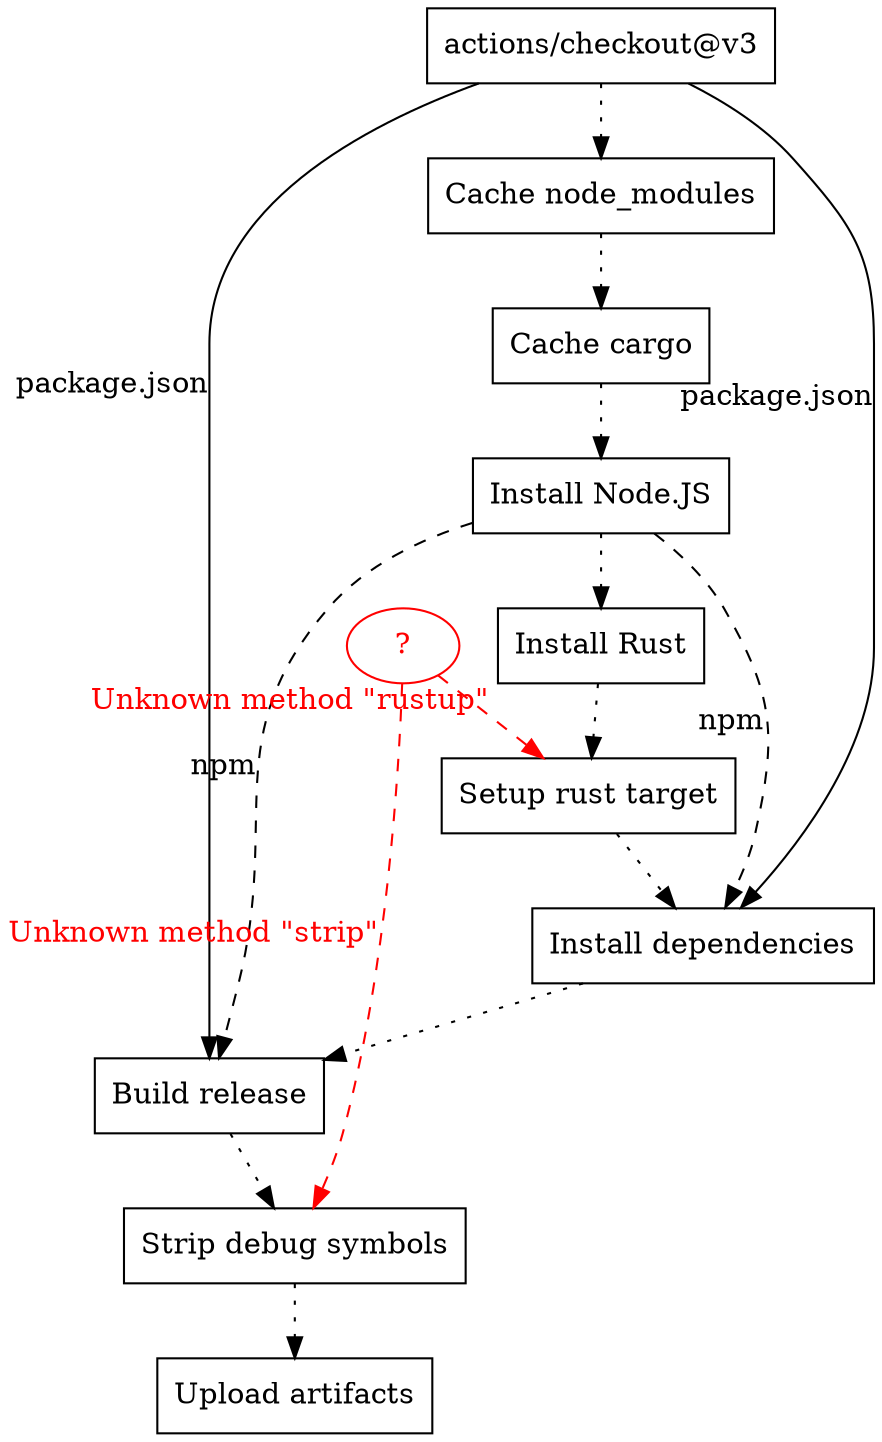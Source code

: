 digraph {
	"actions/checkout@v3" [shape=rect]
	"Cache node_modules" [shape=rect]
	"Cache cargo" [shape=rect]
	"Install Node.JS" [shape=rect]
	"Install Rust" [shape=rect]
	"Setup rust target" [shape=rect]
	"Install dependencies" [shape=rect]
	"Build release" [shape=rect]
	"Strip debug symbols" [shape=rect]
	"Upload artifacts" [shape=rect]
	"?" [shape=rect]
	"?" [color=red fontcolor=red shape=ellipse]
	"actions/checkout@v3" -> "Install dependencies" [decorate=false xlabel="package.json"]
	"actions/checkout@v3" -> "Build release" [decorate=false xlabel="package.json"]
	"actions/checkout@v3" -> "Cache node_modules" [style=dotted xlabel=""]
	"Cache node_modules" -> "Cache cargo" [style=dotted xlabel=""]
	"Cache cargo" -> "Install Node.JS" [style=dotted xlabel=""]
	"Install Node.JS" -> "Install dependencies" [style=dashed xlabel=npm]
	"Install Node.JS" -> "Build release" [style=dashed xlabel=npm]
	"Install Node.JS" -> "Install Rust" [style=dotted xlabel=""]
	"Install Rust" -> "Setup rust target" [style=dotted xlabel=""]
	"Setup rust target" -> "Install dependencies" [style=dotted xlabel=""]
	"Install dependencies" -> "Build release" [style=dotted xlabel=""]
	"Build release" -> "Strip debug symbols" [style=dotted xlabel=""]
	"Strip debug symbols" -> "Upload artifacts" [style=dotted xlabel=""]
	"?" -> "Setup rust target" [color=red fontcolor=red style=dashed xlabel="Unknown method \"rustup\""]
	"?" -> "Strip debug symbols" [color=red fontcolor=red style=dashed xlabel="Unknown method \"strip\""]
}
